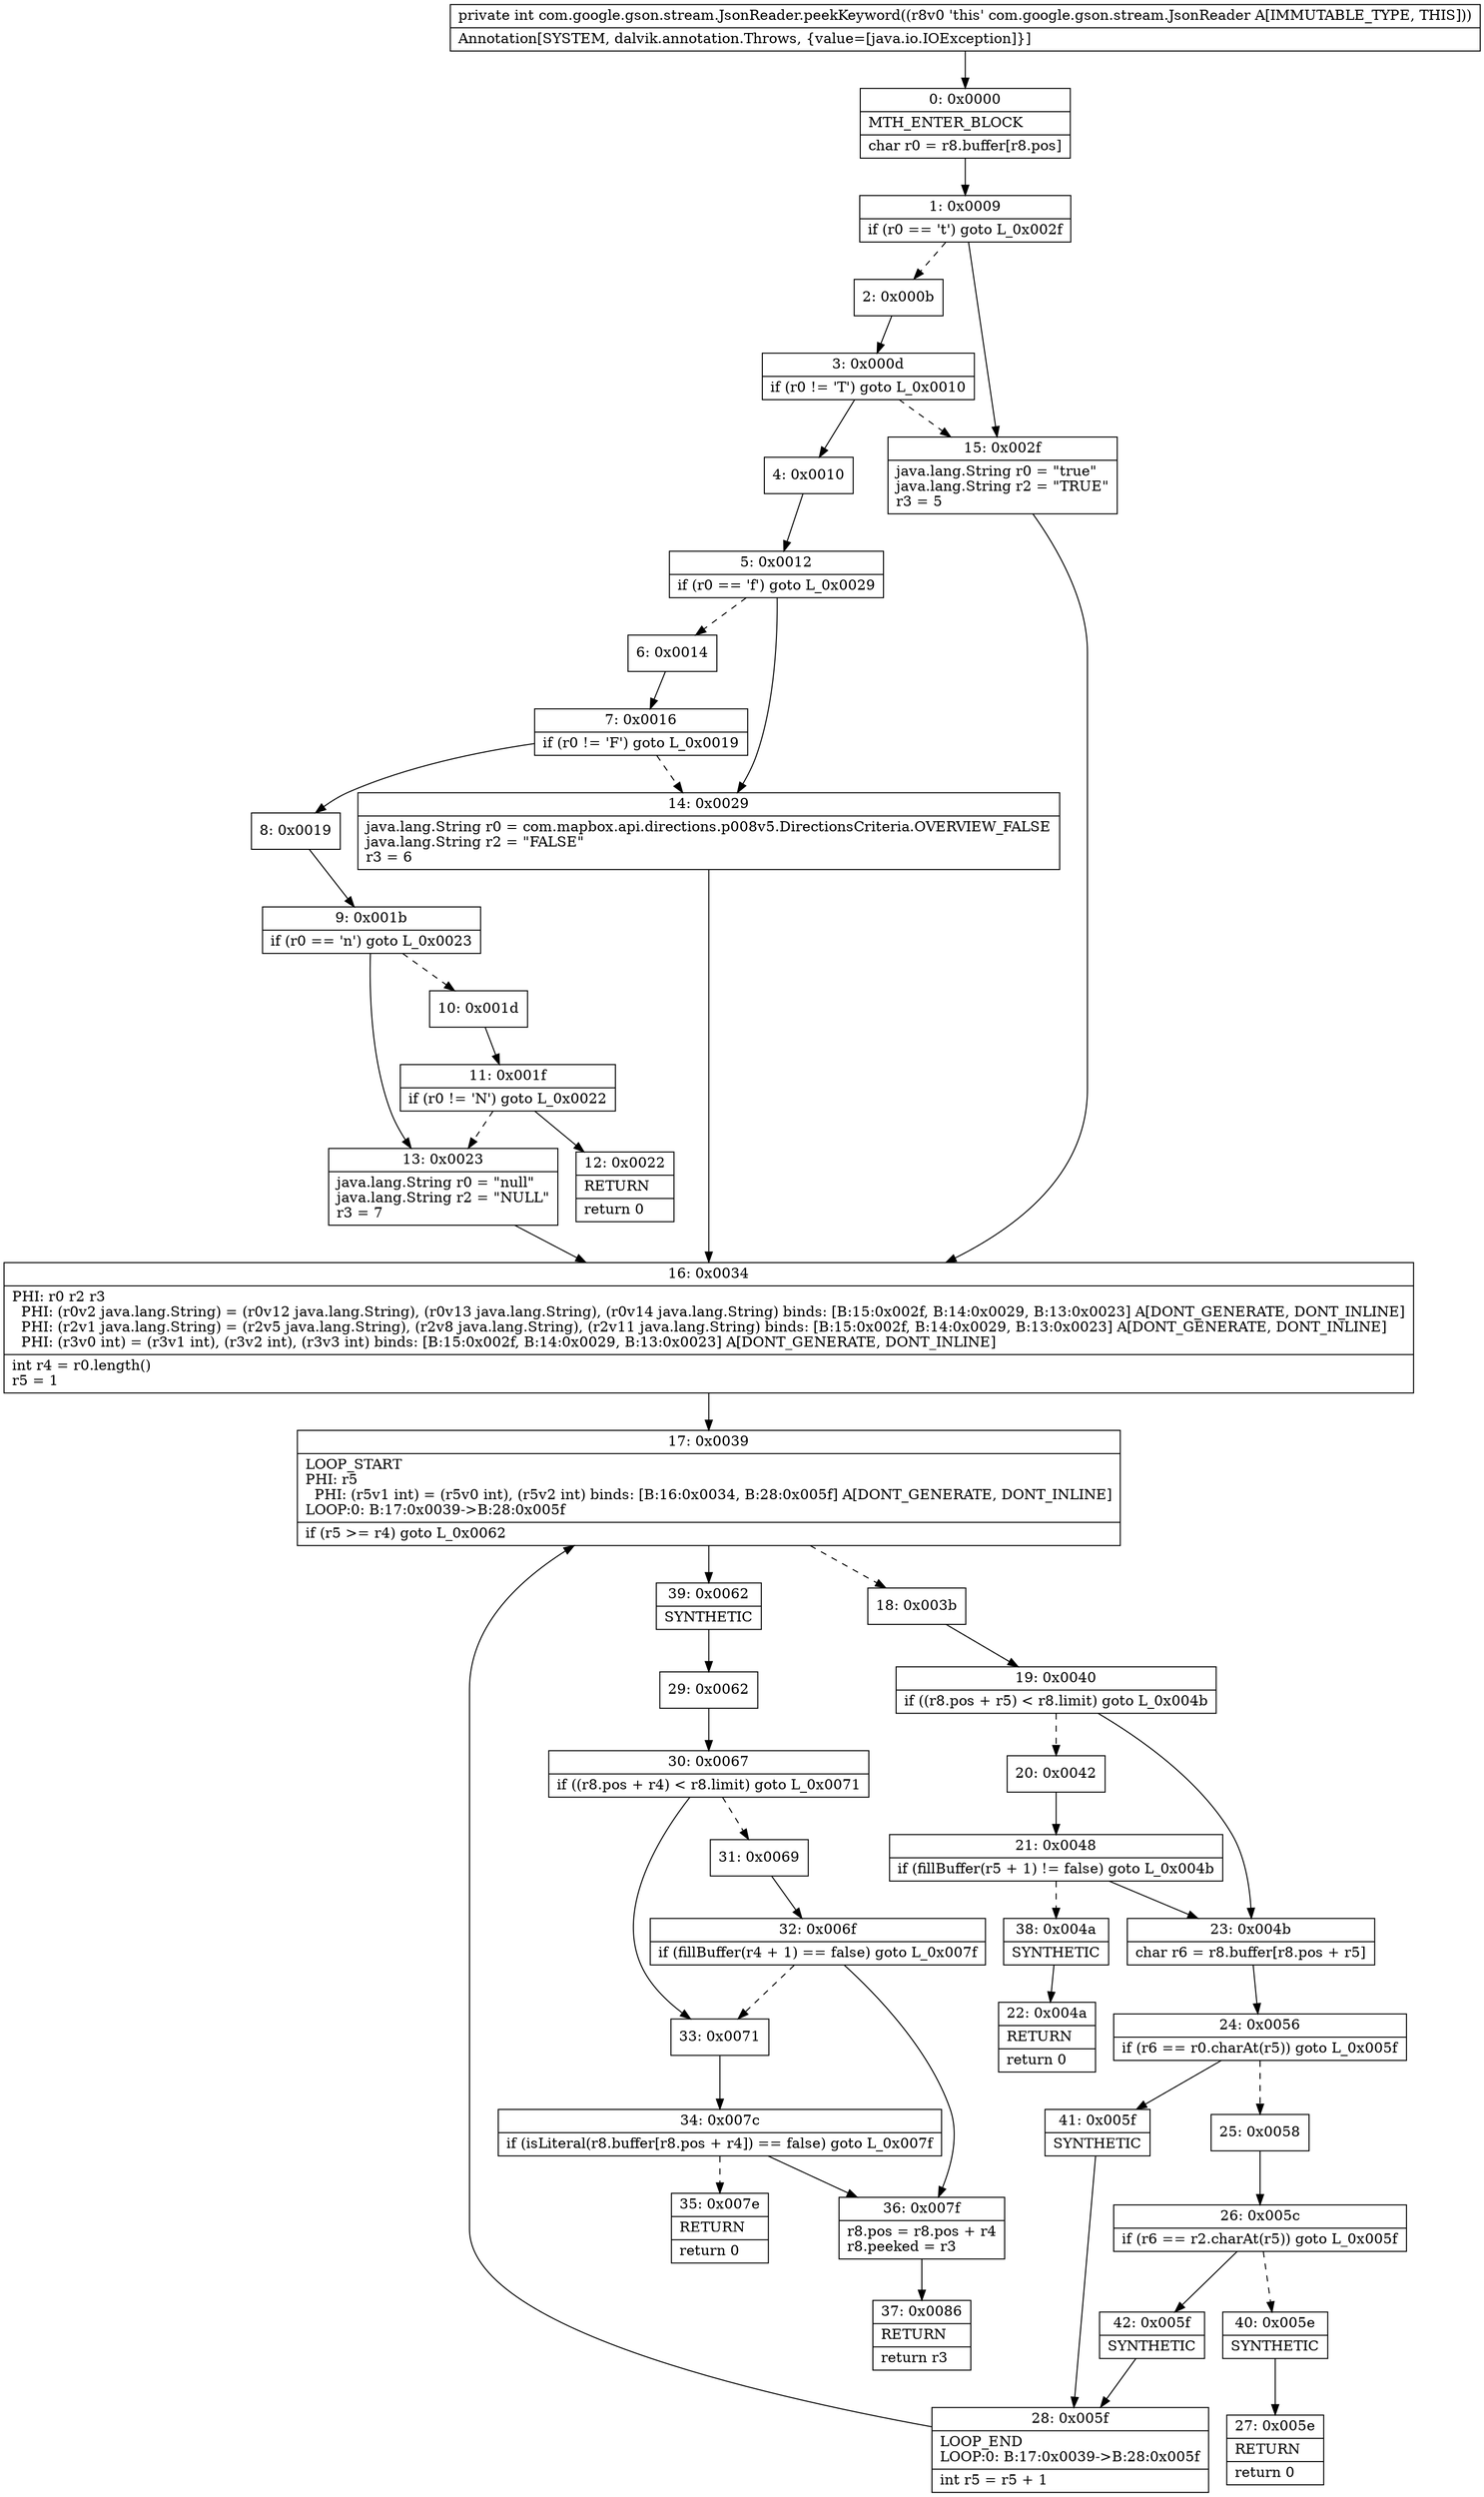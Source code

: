 digraph "CFG forcom.google.gson.stream.JsonReader.peekKeyword()I" {
Node_0 [shape=record,label="{0\:\ 0x0000|MTH_ENTER_BLOCK\l|char r0 = r8.buffer[r8.pos]\l}"];
Node_1 [shape=record,label="{1\:\ 0x0009|if (r0 == 't') goto L_0x002f\l}"];
Node_2 [shape=record,label="{2\:\ 0x000b}"];
Node_3 [shape=record,label="{3\:\ 0x000d|if (r0 != 'T') goto L_0x0010\l}"];
Node_4 [shape=record,label="{4\:\ 0x0010}"];
Node_5 [shape=record,label="{5\:\ 0x0012|if (r0 == 'f') goto L_0x0029\l}"];
Node_6 [shape=record,label="{6\:\ 0x0014}"];
Node_7 [shape=record,label="{7\:\ 0x0016|if (r0 != 'F') goto L_0x0019\l}"];
Node_8 [shape=record,label="{8\:\ 0x0019}"];
Node_9 [shape=record,label="{9\:\ 0x001b|if (r0 == 'n') goto L_0x0023\l}"];
Node_10 [shape=record,label="{10\:\ 0x001d}"];
Node_11 [shape=record,label="{11\:\ 0x001f|if (r0 != 'N') goto L_0x0022\l}"];
Node_12 [shape=record,label="{12\:\ 0x0022|RETURN\l|return 0\l}"];
Node_13 [shape=record,label="{13\:\ 0x0023|java.lang.String r0 = \"null\"\ljava.lang.String r2 = \"NULL\"\lr3 = 7\l}"];
Node_14 [shape=record,label="{14\:\ 0x0029|java.lang.String r0 = com.mapbox.api.directions.p008v5.DirectionsCriteria.OVERVIEW_FALSE\ljava.lang.String r2 = \"FALSE\"\lr3 = 6\l}"];
Node_15 [shape=record,label="{15\:\ 0x002f|java.lang.String r0 = \"true\"\ljava.lang.String r2 = \"TRUE\"\lr3 = 5\l}"];
Node_16 [shape=record,label="{16\:\ 0x0034|PHI: r0 r2 r3 \l  PHI: (r0v2 java.lang.String) = (r0v12 java.lang.String), (r0v13 java.lang.String), (r0v14 java.lang.String) binds: [B:15:0x002f, B:14:0x0029, B:13:0x0023] A[DONT_GENERATE, DONT_INLINE]\l  PHI: (r2v1 java.lang.String) = (r2v5 java.lang.String), (r2v8 java.lang.String), (r2v11 java.lang.String) binds: [B:15:0x002f, B:14:0x0029, B:13:0x0023] A[DONT_GENERATE, DONT_INLINE]\l  PHI: (r3v0 int) = (r3v1 int), (r3v2 int), (r3v3 int) binds: [B:15:0x002f, B:14:0x0029, B:13:0x0023] A[DONT_GENERATE, DONT_INLINE]\l|int r4 = r0.length()\lr5 = 1\l}"];
Node_17 [shape=record,label="{17\:\ 0x0039|LOOP_START\lPHI: r5 \l  PHI: (r5v1 int) = (r5v0 int), (r5v2 int) binds: [B:16:0x0034, B:28:0x005f] A[DONT_GENERATE, DONT_INLINE]\lLOOP:0: B:17:0x0039\-\>B:28:0x005f\l|if (r5 \>= r4) goto L_0x0062\l}"];
Node_18 [shape=record,label="{18\:\ 0x003b}"];
Node_19 [shape=record,label="{19\:\ 0x0040|if ((r8.pos + r5) \< r8.limit) goto L_0x004b\l}"];
Node_20 [shape=record,label="{20\:\ 0x0042}"];
Node_21 [shape=record,label="{21\:\ 0x0048|if (fillBuffer(r5 + 1) != false) goto L_0x004b\l}"];
Node_22 [shape=record,label="{22\:\ 0x004a|RETURN\l|return 0\l}"];
Node_23 [shape=record,label="{23\:\ 0x004b|char r6 = r8.buffer[r8.pos + r5]\l}"];
Node_24 [shape=record,label="{24\:\ 0x0056|if (r6 == r0.charAt(r5)) goto L_0x005f\l}"];
Node_25 [shape=record,label="{25\:\ 0x0058}"];
Node_26 [shape=record,label="{26\:\ 0x005c|if (r6 == r2.charAt(r5)) goto L_0x005f\l}"];
Node_27 [shape=record,label="{27\:\ 0x005e|RETURN\l|return 0\l}"];
Node_28 [shape=record,label="{28\:\ 0x005f|LOOP_END\lLOOP:0: B:17:0x0039\-\>B:28:0x005f\l|int r5 = r5 + 1\l}"];
Node_29 [shape=record,label="{29\:\ 0x0062}"];
Node_30 [shape=record,label="{30\:\ 0x0067|if ((r8.pos + r4) \< r8.limit) goto L_0x0071\l}"];
Node_31 [shape=record,label="{31\:\ 0x0069}"];
Node_32 [shape=record,label="{32\:\ 0x006f|if (fillBuffer(r4 + 1) == false) goto L_0x007f\l}"];
Node_33 [shape=record,label="{33\:\ 0x0071}"];
Node_34 [shape=record,label="{34\:\ 0x007c|if (isLiteral(r8.buffer[r8.pos + r4]) == false) goto L_0x007f\l}"];
Node_35 [shape=record,label="{35\:\ 0x007e|RETURN\l|return 0\l}"];
Node_36 [shape=record,label="{36\:\ 0x007f|r8.pos = r8.pos + r4\lr8.peeked = r3\l}"];
Node_37 [shape=record,label="{37\:\ 0x0086|RETURN\l|return r3\l}"];
Node_38 [shape=record,label="{38\:\ 0x004a|SYNTHETIC\l}"];
Node_39 [shape=record,label="{39\:\ 0x0062|SYNTHETIC\l}"];
Node_40 [shape=record,label="{40\:\ 0x005e|SYNTHETIC\l}"];
Node_41 [shape=record,label="{41\:\ 0x005f|SYNTHETIC\l}"];
Node_42 [shape=record,label="{42\:\ 0x005f|SYNTHETIC\l}"];
MethodNode[shape=record,label="{private int com.google.gson.stream.JsonReader.peekKeyword((r8v0 'this' com.google.gson.stream.JsonReader A[IMMUTABLE_TYPE, THIS]))  | Annotation[SYSTEM, dalvik.annotation.Throws, \{value=[java.io.IOException]\}]\l}"];
MethodNode -> Node_0;
Node_0 -> Node_1;
Node_1 -> Node_2[style=dashed];
Node_1 -> Node_15;
Node_2 -> Node_3;
Node_3 -> Node_4;
Node_3 -> Node_15[style=dashed];
Node_4 -> Node_5;
Node_5 -> Node_6[style=dashed];
Node_5 -> Node_14;
Node_6 -> Node_7;
Node_7 -> Node_8;
Node_7 -> Node_14[style=dashed];
Node_8 -> Node_9;
Node_9 -> Node_10[style=dashed];
Node_9 -> Node_13;
Node_10 -> Node_11;
Node_11 -> Node_12;
Node_11 -> Node_13[style=dashed];
Node_13 -> Node_16;
Node_14 -> Node_16;
Node_15 -> Node_16;
Node_16 -> Node_17;
Node_17 -> Node_18[style=dashed];
Node_17 -> Node_39;
Node_18 -> Node_19;
Node_19 -> Node_20[style=dashed];
Node_19 -> Node_23;
Node_20 -> Node_21;
Node_21 -> Node_23;
Node_21 -> Node_38[style=dashed];
Node_23 -> Node_24;
Node_24 -> Node_25[style=dashed];
Node_24 -> Node_41;
Node_25 -> Node_26;
Node_26 -> Node_40[style=dashed];
Node_26 -> Node_42;
Node_28 -> Node_17;
Node_29 -> Node_30;
Node_30 -> Node_31[style=dashed];
Node_30 -> Node_33;
Node_31 -> Node_32;
Node_32 -> Node_33[style=dashed];
Node_32 -> Node_36;
Node_33 -> Node_34;
Node_34 -> Node_35[style=dashed];
Node_34 -> Node_36;
Node_36 -> Node_37;
Node_38 -> Node_22;
Node_39 -> Node_29;
Node_40 -> Node_27;
Node_41 -> Node_28;
Node_42 -> Node_28;
}

